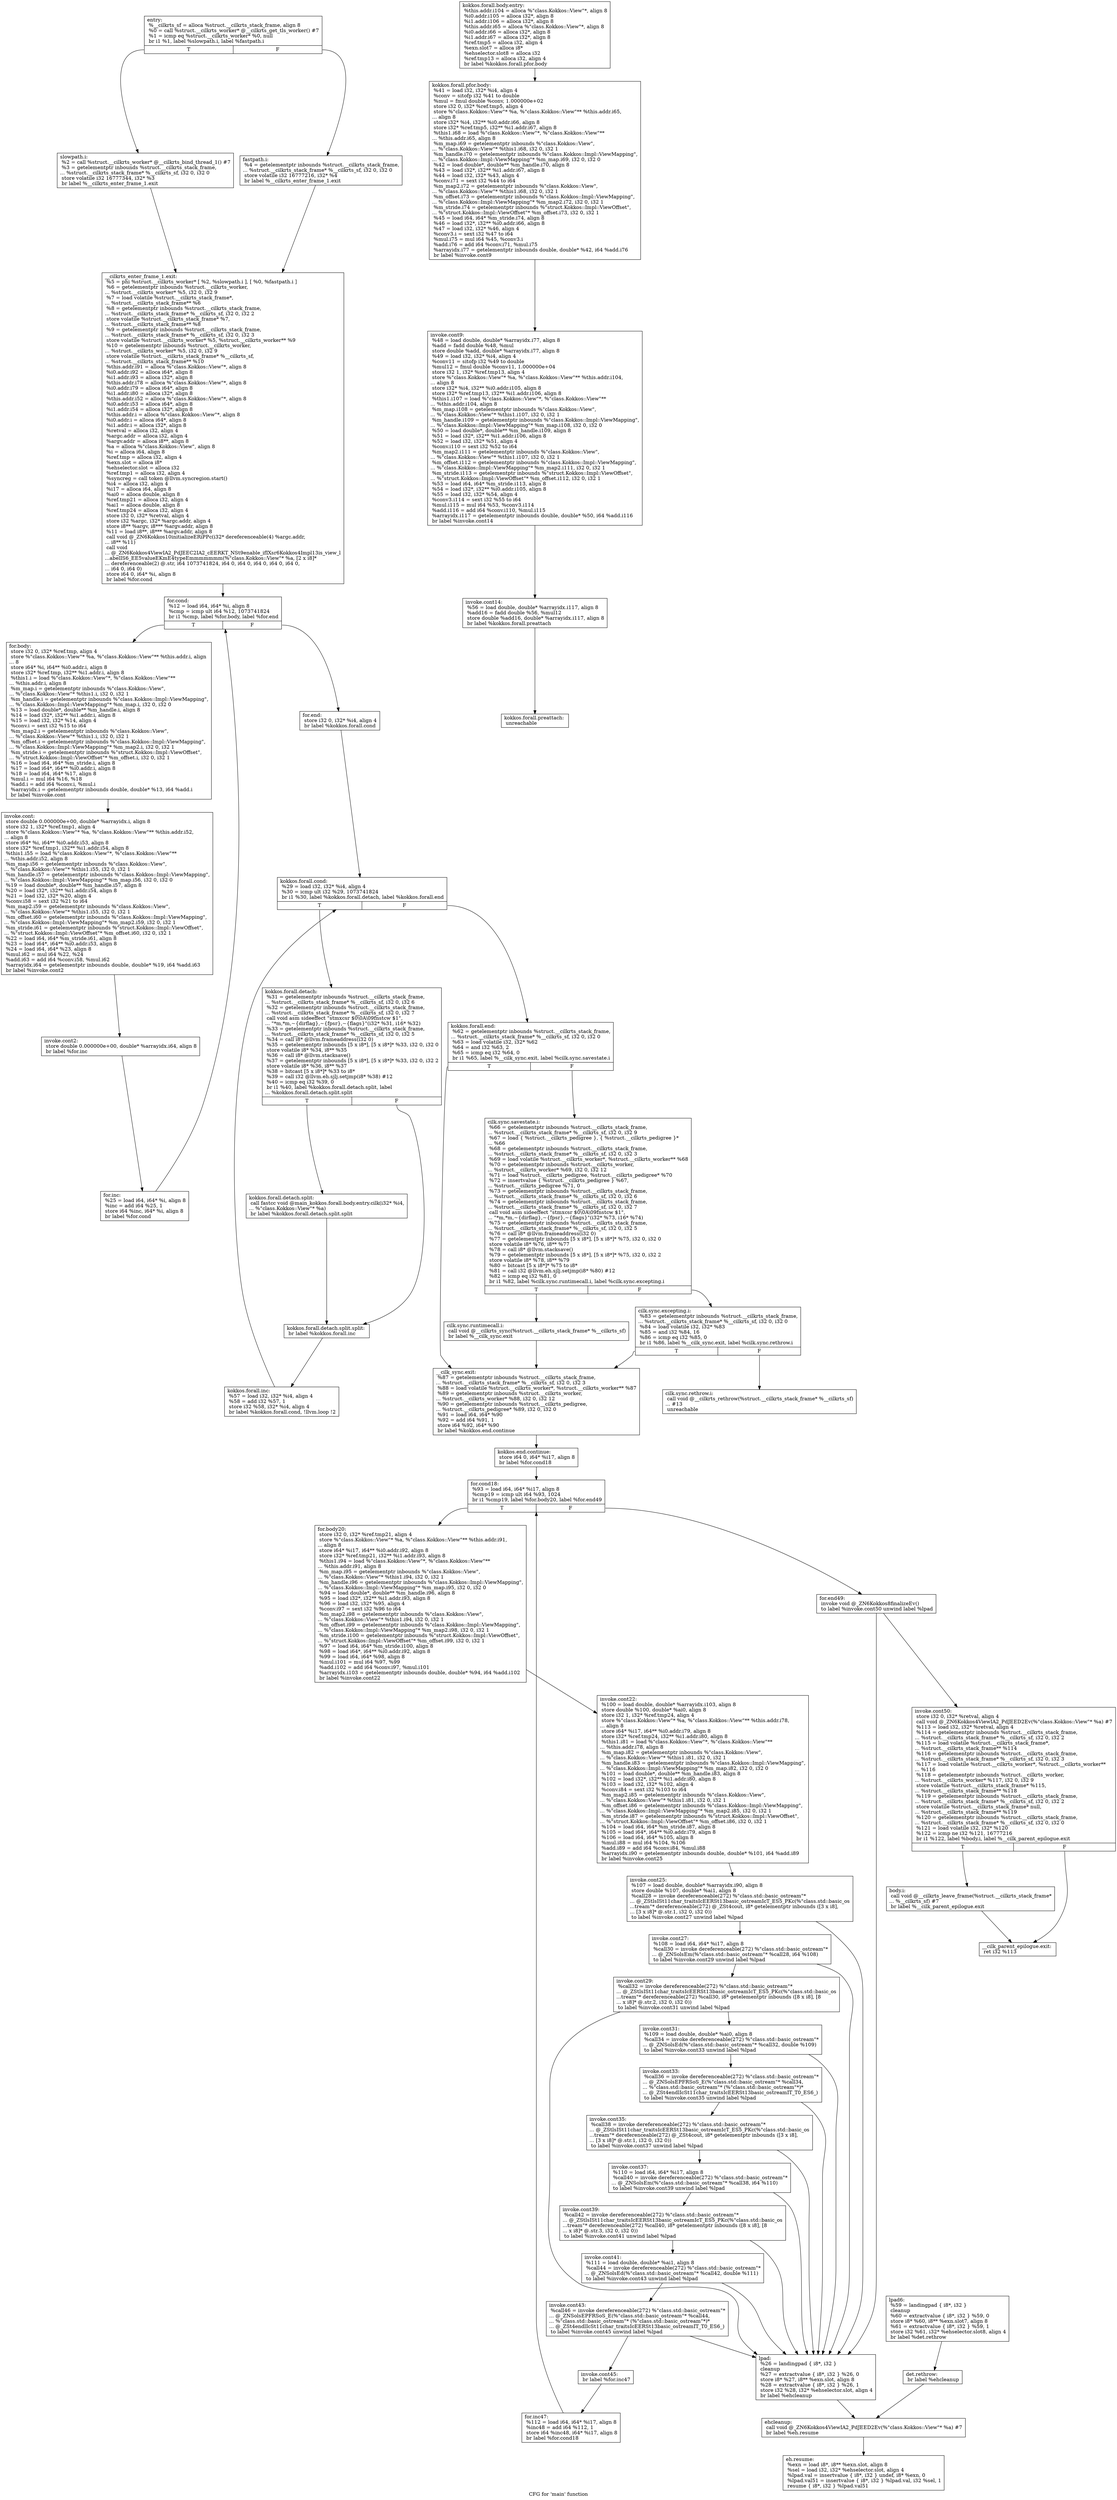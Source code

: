 digraph "CFG for 'main' function" {
	label="CFG for 'main' function";

	Node0x577a320 [shape=record,label="{entry:\l  %__cilkrts_sf = alloca %struct.__cilkrts_stack_frame, align 8\l  %0 = call %struct.__cilkrts_worker* @__cilkrts_get_tls_worker() #7\l  %1 = icmp eq %struct.__cilkrts_worker* %0, null\l  br i1 %1, label %slowpath.i, label %fastpath.i\l|{<s0>T|<s1>F}}"];
	Node0x577a320:s0 -> Node0x577a780;
	Node0x577a320:s1 -> Node0x577a830;
	Node0x577a780 [shape=record,label="{slowpath.i:                                       \l  %2 = call %struct.__cilkrts_worker* @__cilkrts_bind_thread_1() #7\l  %3 = getelementptr inbounds %struct.__cilkrts_stack_frame,\l... %struct.__cilkrts_stack_frame* %__cilkrts_sf, i32 0, i32 0\l  store volatile i32 16777344, i32* %3\l  br label %__cilkrts_enter_frame_1.exit\l}"];
	Node0x577a780 -> Node0x577ad40;
	Node0x577a830 [shape=record,label="{fastpath.i:                                       \l  %4 = getelementptr inbounds %struct.__cilkrts_stack_frame,\l... %struct.__cilkrts_stack_frame* %__cilkrts_sf, i32 0, i32 0\l  store volatile i32 16777216, i32* %4\l  br label %__cilkrts_enter_frame_1.exit\l}"];
	Node0x577a830 -> Node0x577ad40;
	Node0x577ad40 [shape=record,label="{__cilkrts_enter_frame_1.exit:                     \l  %5 = phi %struct.__cilkrts_worker* [ %2, %slowpath.i ], [ %0, %fastpath.i ]\l  %6 = getelementptr inbounds %struct.__cilkrts_worker,\l... %struct.__cilkrts_worker* %5, i32 0, i32 9\l  %7 = load volatile %struct.__cilkrts_stack_frame*,\l... %struct.__cilkrts_stack_frame** %6\l  %8 = getelementptr inbounds %struct.__cilkrts_stack_frame,\l... %struct.__cilkrts_stack_frame* %__cilkrts_sf, i32 0, i32 2\l  store volatile %struct.__cilkrts_stack_frame* %7,\l... %struct.__cilkrts_stack_frame** %8\l  %9 = getelementptr inbounds %struct.__cilkrts_stack_frame,\l... %struct.__cilkrts_stack_frame* %__cilkrts_sf, i32 0, i32 3\l  store volatile %struct.__cilkrts_worker* %5, %struct.__cilkrts_worker** %9\l  %10 = getelementptr inbounds %struct.__cilkrts_worker,\l... %struct.__cilkrts_worker* %5, i32 0, i32 9\l  store volatile %struct.__cilkrts_stack_frame* %__cilkrts_sf,\l... %struct.__cilkrts_stack_frame** %10\l  %this.addr.i91 = alloca %\"class.Kokkos::View\"*, align 8\l  %i0.addr.i92 = alloca i64*, align 8\l  %i1.addr.i93 = alloca i32*, align 8\l  %this.addr.i78 = alloca %\"class.Kokkos::View\"*, align 8\l  %i0.addr.i79 = alloca i64*, align 8\l  %i1.addr.i80 = alloca i32*, align 8\l  %this.addr.i52 = alloca %\"class.Kokkos::View\"*, align 8\l  %i0.addr.i53 = alloca i64*, align 8\l  %i1.addr.i54 = alloca i32*, align 8\l  %this.addr.i = alloca %\"class.Kokkos::View\"*, align 8\l  %i0.addr.i = alloca i64*, align 8\l  %i1.addr.i = alloca i32*, align 8\l  %retval = alloca i32, align 4\l  %argc.addr = alloca i32, align 4\l  %argv.addr = alloca i8**, align 8\l  %a = alloca %\"class.Kokkos::View\", align 8\l  %i = alloca i64, align 8\l  %ref.tmp = alloca i32, align 4\l  %exn.slot = alloca i8*\l  %ehselector.slot = alloca i32\l  %ref.tmp1 = alloca i32, align 4\l  %syncreg = call token @llvm.syncregion.start()\l  %i4 = alloca i32, align 4\l  %i17 = alloca i64, align 8\l  %ai0 = alloca double, align 8\l  %ref.tmp21 = alloca i32, align 4\l  %ai1 = alloca double, align 8\l  %ref.tmp24 = alloca i32, align 4\l  store i32 0, i32* %retval, align 4\l  store i32 %argc, i32* %argc.addr, align 4\l  store i8** %argv, i8*** %argv.addr, align 8\l  %11 = load i8**, i8*** %argv.addr, align 8\l  call void @_ZN6Kokkos10initializeERiPPc(i32* dereferenceable(4) %argc.addr,\l... i8** %11)\l  call void\l... @_ZN6Kokkos4ViewIA2_PdJEEC2IA2_cEERKT_NSt9enable_ifIXsr6Kokkos4Impl13is_view_l\l...abelIS6_EE5valueEKmE4typeEmmmmmmm(%\"class.Kokkos::View\"* %a, [2 x i8]*\l... dereferenceable(2) @.str, i64 1073741824, i64 0, i64 0, i64 0, i64 0, i64 0,\l... i64 0, i64 0)\l  store i64 0, i64* %i, align 8\l  br label %for.cond\l}"];
	Node0x577ad40 -> Node0x577d560;
	Node0x577d560 [shape=record,label="{for.cond:                                         \l  %12 = load i64, i64* %i, align 8\l  %cmp = icmp ult i64 %12, 1073741824\l  br i1 %cmp, label %for.body, label %for.end\l|{<s0>T|<s1>F}}"];
	Node0x577d560:s0 -> Node0x577d950;
	Node0x577d560:s1 -> Node0x577da00;
	Node0x577d950 [shape=record,label="{for.body:                                         \l  store i32 0, i32* %ref.tmp, align 4\l  store %\"class.Kokkos::View\"* %a, %\"class.Kokkos::View\"** %this.addr.i, align\l... 8\l  store i64* %i, i64** %i0.addr.i, align 8\l  store i32* %ref.tmp, i32** %i1.addr.i, align 8\l  %this1.i = load %\"class.Kokkos::View\"*, %\"class.Kokkos::View\"**\l... %this.addr.i, align 8\l  %m_map.i = getelementptr inbounds %\"class.Kokkos::View\",\l... %\"class.Kokkos::View\"* %this1.i, i32 0, i32 1\l  %m_handle.i = getelementptr inbounds %\"class.Kokkos::Impl::ViewMapping\",\l... %\"class.Kokkos::Impl::ViewMapping\"* %m_map.i, i32 0, i32 0\l  %13 = load double*, double** %m_handle.i, align 8\l  %14 = load i32*, i32** %i1.addr.i, align 8\l  %15 = load i32, i32* %14, align 4\l  %conv.i = sext i32 %15 to i64\l  %m_map2.i = getelementptr inbounds %\"class.Kokkos::View\",\l... %\"class.Kokkos::View\"* %this1.i, i32 0, i32 1\l  %m_offset.i = getelementptr inbounds %\"class.Kokkos::Impl::ViewMapping\",\l... %\"class.Kokkos::Impl::ViewMapping\"* %m_map2.i, i32 0, i32 1\l  %m_stride.i = getelementptr inbounds %\"struct.Kokkos::Impl::ViewOffset\",\l... %\"struct.Kokkos::Impl::ViewOffset\"* %m_offset.i, i32 0, i32 1\l  %16 = load i64, i64* %m_stride.i, align 8\l  %17 = load i64*, i64** %i0.addr.i, align 8\l  %18 = load i64, i64* %17, align 8\l  %mul.i = mul i64 %16, %18\l  %add.i = add i64 %conv.i, %mul.i\l  %arrayidx.i = getelementptr inbounds double, double* %13, i64 %add.i\l  br label %invoke.cont\l}"];
	Node0x577d950 -> Node0x577c630;
	Node0x577c630 [shape=record,label="{invoke.cont:                                      \l  store double 0.000000e+00, double* %arrayidx.i, align 8\l  store i32 1, i32* %ref.tmp1, align 4\l  store %\"class.Kokkos::View\"* %a, %\"class.Kokkos::View\"** %this.addr.i52,\l... align 8\l  store i64* %i, i64** %i0.addr.i53, align 8\l  store i32* %ref.tmp1, i32** %i1.addr.i54, align 8\l  %this1.i55 = load %\"class.Kokkos::View\"*, %\"class.Kokkos::View\"**\l... %this.addr.i52, align 8\l  %m_map.i56 = getelementptr inbounds %\"class.Kokkos::View\",\l... %\"class.Kokkos::View\"* %this1.i55, i32 0, i32 1\l  %m_handle.i57 = getelementptr inbounds %\"class.Kokkos::Impl::ViewMapping\",\l... %\"class.Kokkos::Impl::ViewMapping\"* %m_map.i56, i32 0, i32 0\l  %19 = load double*, double** %m_handle.i57, align 8\l  %20 = load i32*, i32** %i1.addr.i54, align 8\l  %21 = load i32, i32* %20, align 4\l  %conv.i58 = sext i32 %21 to i64\l  %m_map2.i59 = getelementptr inbounds %\"class.Kokkos::View\",\l... %\"class.Kokkos::View\"* %this1.i55, i32 0, i32 1\l  %m_offset.i60 = getelementptr inbounds %\"class.Kokkos::Impl::ViewMapping\",\l... %\"class.Kokkos::Impl::ViewMapping\"* %m_map2.i59, i32 0, i32 1\l  %m_stride.i61 = getelementptr inbounds %\"struct.Kokkos::Impl::ViewOffset\",\l... %\"struct.Kokkos::Impl::ViewOffset\"* %m_offset.i60, i32 0, i32 1\l  %22 = load i64, i64* %m_stride.i61, align 8\l  %23 = load i64*, i64** %i0.addr.i53, align 8\l  %24 = load i64, i64* %23, align 8\l  %mul.i62 = mul i64 %22, %24\l  %add.i63 = add i64 %conv.i58, %mul.i62\l  %arrayidx.i64 = getelementptr inbounds double, double* %19, i64 %add.i63\l  br label %invoke.cont2\l}"];
	Node0x577c630 -> Node0x5780080;
	Node0x5780080 [shape=record,label="{invoke.cont2:                                     \l  store double 0.000000e+00, double* %arrayidx.i64, align 8\l  br label %for.inc\l}"];
	Node0x5780080 -> Node0x5780240;
	Node0x5780240 [shape=record,label="{for.inc:                                          \l  %25 = load i64, i64* %i, align 8\l  %inc = add i64 %25, 1\l  store i64 %inc, i64* %i, align 8\l  br label %for.cond\l}"];
	Node0x5780240 -> Node0x577d560;
	Node0x57804b0 [shape=record,label="{lpad:                                             \l  %26 = landingpad \{ i8*, i32 \}\l          cleanup\l  %27 = extractvalue \{ i8*, i32 \} %26, 0\l  store i8* %27, i8** %exn.slot, align 8\l  %28 = extractvalue \{ i8*, i32 \} %26, 1\l  store i32 %28, i32* %ehselector.slot, align 4\l  br label %ehcleanup\l}"];
	Node0x57804b0 -> Node0x57807f0;
	Node0x577da00 [shape=record,label="{for.end:                                          \l  store i32 0, i32* %i4, align 4\l  br label %kokkos.forall.cond\l}"];
	Node0x577da00 -> Node0x5780980;
	Node0x5780980 [shape=record,label="{kokkos.forall.cond:                               \l  %29 = load i32, i32* %i4, align 4\l  %30 = icmp ult i32 %29, 1073741824\l  br i1 %30, label %kokkos.forall.detach, label %kokkos.forall.end\l|{<s0>T|<s1>F}}"];
	Node0x5780980:s0 -> Node0x577bf70;
	Node0x5780980:s1 -> Node0x577c050;
	Node0x577bf70 [shape=record,label="{kokkos.forall.detach:                             \l  %31 = getelementptr inbounds %struct.__cilkrts_stack_frame,\l... %struct.__cilkrts_stack_frame* %__cilkrts_sf, i32 0, i32 6\l  %32 = getelementptr inbounds %struct.__cilkrts_stack_frame,\l... %struct.__cilkrts_stack_frame* %__cilkrts_sf, i32 0, i32 7\l  call void asm sideeffect \"stmxcsr $0\\0A\\09fnstcw $1\",\l... \"*m,*m,~\{dirflag\},~\{fpsr\},~\{flags\}\"(i32* %31, i16* %32)\l  %33 = getelementptr inbounds %struct.__cilkrts_stack_frame,\l... %struct.__cilkrts_stack_frame* %__cilkrts_sf, i32 0, i32 5\l  %34 = call i8* @llvm.frameaddress(i32 0)\l  %35 = getelementptr inbounds [5 x i8*], [5 x i8*]* %33, i32 0, i32 0\l  store volatile i8* %34, i8** %35\l  %36 = call i8* @llvm.stacksave()\l  %37 = getelementptr inbounds [5 x i8*], [5 x i8*]* %33, i32 0, i32 2\l  store volatile i8* %36, i8** %37\l  %38 = bitcast [5 x i8*]* %33 to i8*\l  %39 = call i32 @llvm.eh.sjlj.setjmp(i8* %38) #12\l  %40 = icmp eq i32 %39, 0\l  br i1 %40, label %kokkos.forall.detach.split, label\l... %kokkos.forall.detach.split.split\l|{<s0>T|<s1>F}}"];
	Node0x577bf70:s0 -> Node0x5782750;
	Node0x577bf70:s1 -> Node0x5782870;
	Node0x5782750 [shape=record,label="{kokkos.forall.detach.split:                       \l  call fastcc void @main_kokkos.forall.body.entry.cilk(i32* %i4,\l... %\"class.Kokkos::View\"* %a)\l  br label %kokkos.forall.detach.split.split\l}"];
	Node0x5782750 -> Node0x5782870;
	Node0x5782870 [shape=record,label="{kokkos.forall.detach.split.split:                 \l  br label %kokkos.forall.inc\l}"];
	Node0x5782870 -> Node0x5782c90;
	Node0x5782d40 [shape=record,label="{kokkos.forall.body.entry:                         \l  %this.addr.i104 = alloca %\"class.Kokkos::View\"*, align 8\l  %i0.addr.i105 = alloca i32*, align 8\l  %i1.addr.i106 = alloca i32*, align 8\l  %this.addr.i65 = alloca %\"class.Kokkos::View\"*, align 8\l  %i0.addr.i66 = alloca i32*, align 8\l  %i1.addr.i67 = alloca i32*, align 8\l  %ref.tmp5 = alloca i32, align 4\l  %exn.slot7 = alloca i8*\l  %ehselector.slot8 = alloca i32\l  %ref.tmp13 = alloca i32, align 4\l  br label %kokkos.forall.pfor.body\l}"];
	Node0x5782d40 -> Node0x57833a0;
	Node0x57833a0 [shape=record,label="{kokkos.forall.pfor.body:                          \l  %41 = load i32, i32* %i4, align 4\l  %conv = sitofp i32 %41 to double\l  %mul = fmul double %conv, 1.000000e+02\l  store i32 0, i32* %ref.tmp5, align 4\l  store %\"class.Kokkos::View\"* %a, %\"class.Kokkos::View\"** %this.addr.i65,\l... align 8\l  store i32* %i4, i32** %i0.addr.i66, align 8\l  store i32* %ref.tmp5, i32** %i1.addr.i67, align 8\l  %this1.i68 = load %\"class.Kokkos::View\"*, %\"class.Kokkos::View\"**\l... %this.addr.i65, align 8\l  %m_map.i69 = getelementptr inbounds %\"class.Kokkos::View\",\l... %\"class.Kokkos::View\"* %this1.i68, i32 0, i32 1\l  %m_handle.i70 = getelementptr inbounds %\"class.Kokkos::Impl::ViewMapping\",\l... %\"class.Kokkos::Impl::ViewMapping\"* %m_map.i69, i32 0, i32 0\l  %42 = load double*, double** %m_handle.i70, align 8\l  %43 = load i32*, i32** %i1.addr.i67, align 8\l  %44 = load i32, i32* %43, align 4\l  %conv.i71 = sext i32 %44 to i64\l  %m_map2.i72 = getelementptr inbounds %\"class.Kokkos::View\",\l... %\"class.Kokkos::View\"* %this1.i68, i32 0, i32 1\l  %m_offset.i73 = getelementptr inbounds %\"class.Kokkos::Impl::ViewMapping\",\l... %\"class.Kokkos::Impl::ViewMapping\"* %m_map2.i72, i32 0, i32 1\l  %m_stride.i74 = getelementptr inbounds %\"struct.Kokkos::Impl::ViewOffset\",\l... %\"struct.Kokkos::Impl::ViewOffset\"* %m_offset.i73, i32 0, i32 1\l  %45 = load i64, i64* %m_stride.i74, align 8\l  %46 = load i32*, i32** %i0.addr.i66, align 8\l  %47 = load i32, i32* %46, align 4\l  %conv3.i = sext i32 %47 to i64\l  %mul.i75 = mul i64 %45, %conv3.i\l  %add.i76 = add i64 %conv.i71, %mul.i75\l  %arrayidx.i77 = getelementptr inbounds double, double* %42, i64 %add.i76\l  br label %invoke.cont9\l}"];
	Node0x57833a0 -> Node0x5784170;
	Node0x5784170 [shape=record,label="{invoke.cont9:                                     \l  %48 = load double, double* %arrayidx.i77, align 8\l  %add = fadd double %48, %mul\l  store double %add, double* %arrayidx.i77, align 8\l  %49 = load i32, i32* %i4, align 4\l  %conv11 = sitofp i32 %49 to double\l  %mul12 = fmul double %conv11, 1.000000e+04\l  store i32 1, i32* %ref.tmp13, align 4\l  store %\"class.Kokkos::View\"* %a, %\"class.Kokkos::View\"** %this.addr.i104,\l... align 8\l  store i32* %i4, i32** %i0.addr.i105, align 8\l  store i32* %ref.tmp13, i32** %i1.addr.i106, align 8\l  %this1.i107 = load %\"class.Kokkos::View\"*, %\"class.Kokkos::View\"**\l... %this.addr.i104, align 8\l  %m_map.i108 = getelementptr inbounds %\"class.Kokkos::View\",\l... %\"class.Kokkos::View\"* %this1.i107, i32 0, i32 1\l  %m_handle.i109 = getelementptr inbounds %\"class.Kokkos::Impl::ViewMapping\",\l... %\"class.Kokkos::Impl::ViewMapping\"* %m_map.i108, i32 0, i32 0\l  %50 = load double*, double** %m_handle.i109, align 8\l  %51 = load i32*, i32** %i1.addr.i106, align 8\l  %52 = load i32, i32* %51, align 4\l  %conv.i110 = sext i32 %52 to i64\l  %m_map2.i111 = getelementptr inbounds %\"class.Kokkos::View\",\l... %\"class.Kokkos::View\"* %this1.i107, i32 0, i32 1\l  %m_offset.i112 = getelementptr inbounds %\"class.Kokkos::Impl::ViewMapping\",\l... %\"class.Kokkos::Impl::ViewMapping\"* %m_map2.i111, i32 0, i32 1\l  %m_stride.i113 = getelementptr inbounds %\"struct.Kokkos::Impl::ViewOffset\",\l... %\"struct.Kokkos::Impl::ViewOffset\"* %m_offset.i112, i32 0, i32 1\l  %53 = load i64, i64* %m_stride.i113, align 8\l  %54 = load i32*, i32** %i0.addr.i105, align 8\l  %55 = load i32, i32* %54, align 4\l  %conv3.i114 = sext i32 %55 to i64\l  %mul.i115 = mul i64 %53, %conv3.i114\l  %add.i116 = add i64 %conv.i110, %mul.i115\l  %arrayidx.i117 = getelementptr inbounds double, double* %50, i64 %add.i116\l  br label %invoke.cont14\l}"];
	Node0x5784170 -> Node0x5785740;
	Node0x5785740 [shape=record,label="{invoke.cont14:                                    \l  %56 = load double, double* %arrayidx.i117, align 8\l  %add16 = fadd double %56, %mul12\l  store double %add16, double* %arrayidx.i117, align 8\l  br label %kokkos.forall.preattach\l}"];
	Node0x5785740 -> Node0x57859c0;
	Node0x57859c0 [shape=record,label="{kokkos.forall.preattach:                          \l  unreachable\l}"];
	Node0x5782c90 [shape=record,label="{kokkos.forall.inc:                                \l  %57 = load i32, i32* %i4, align 4\l  %58 = add i32 %57, 1\l  store i32 %58, i32* %i4, align 4\l  br label %kokkos.forall.cond, !llvm.loop !2\l}"];
	Node0x5782c90 -> Node0x5780980;
	Node0x5786da0 [shape=record,label="{lpad6:                                            \l  %59 = landingpad \{ i8*, i32 \}\l          cleanup\l  %60 = extractvalue \{ i8*, i32 \} %59, 0\l  store i8* %60, i8** %exn.slot7, align 8\l  %61 = extractvalue \{ i8*, i32 \} %59, 1\l  store i32 %61, i32* %ehselector.slot8, align 4\l  br label %det.rethrow\l}"];
	Node0x5786da0 -> Node0x57870a0;
	Node0x57870a0 [shape=record,label="{det.rethrow:                                      \l  br label %ehcleanup\l}"];
	Node0x57870a0 -> Node0x57807f0;
	Node0x577c050 [shape=record,label="{kokkos.forall.end:                                \l  %62 = getelementptr inbounds %struct.__cilkrts_stack_frame,\l... %struct.__cilkrts_stack_frame* %__cilkrts_sf, i32 0, i32 0\l  %63 = load volatile i32, i32* %62\l  %64 = and i32 %63, 2\l  %65 = icmp eq i32 %64, 0\l  br i1 %65, label %__cilk_sync.exit, label %cilk.sync.savestate.i\l|{<s0>T|<s1>F}}"];
	Node0x577c050:s0 -> Node0x577c3f0;
	Node0x577c050:s1 -> Node0x577c4d0;
	Node0x577c4d0 [shape=record,label="{cilk.sync.savestate.i:                            \l  %66 = getelementptr inbounds %struct.__cilkrts_stack_frame,\l... %struct.__cilkrts_stack_frame* %__cilkrts_sf, i32 0, i32 9\l  %67 = load \{ %struct.__cilkrts_pedigree \}, \{ %struct.__cilkrts_pedigree \}*\l... %66\l  %68 = getelementptr inbounds %struct.__cilkrts_stack_frame,\l... %struct.__cilkrts_stack_frame* %__cilkrts_sf, i32 0, i32 3\l  %69 = load volatile %struct.__cilkrts_worker*, %struct.__cilkrts_worker** %68\l  %70 = getelementptr inbounds %struct.__cilkrts_worker,\l... %struct.__cilkrts_worker* %69, i32 0, i32 12\l  %71 = load %struct.__cilkrts_pedigree, %struct.__cilkrts_pedigree* %70\l  %72 = insertvalue \{ %struct.__cilkrts_pedigree \} %67,\l... %struct.__cilkrts_pedigree %71, 0\l  %73 = getelementptr inbounds %struct.__cilkrts_stack_frame,\l... %struct.__cilkrts_stack_frame* %__cilkrts_sf, i32 0, i32 6\l  %74 = getelementptr inbounds %struct.__cilkrts_stack_frame,\l... %struct.__cilkrts_stack_frame* %__cilkrts_sf, i32 0, i32 7\l  call void asm sideeffect \"stmxcsr $0\\0A\\09fnstcw $1\",\l... \"*m,*m,~\{dirflag\},~\{fpsr\},~\{flags\}\"(i32* %73, i16* %74)\l  %75 = getelementptr inbounds %struct.__cilkrts_stack_frame,\l... %struct.__cilkrts_stack_frame* %__cilkrts_sf, i32 0, i32 5\l  %76 = call i8* @llvm.frameaddress(i32 0)\l  %77 = getelementptr inbounds [5 x i8*], [5 x i8*]* %75, i32 0, i32 0\l  store volatile i8* %76, i8** %77\l  %78 = call i8* @llvm.stacksave()\l  %79 = getelementptr inbounds [5 x i8*], [5 x i8*]* %75, i32 0, i32 2\l  store volatile i8* %78, i8** %79\l  %80 = bitcast [5 x i8*]* %75 to i8*\l  %81 = call i32 @llvm.eh.sjlj.setjmp(i8* %80) #12\l  %82 = icmp eq i32 %81, 0\l  br i1 %82, label %cilk.sync.runtimecall.i, label %cilk.sync.excepting.i\l|{<s0>T|<s1>F}}"];
	Node0x577c4d0:s0 -> Node0x5788520;
	Node0x577c4d0:s1 -> Node0x57885d0;
	Node0x5788520 [shape=record,label="{cilk.sync.runtimecall.i:                          \l  call void @__cilkrts_sync(%struct.__cilkrts_stack_frame* %__cilkrts_sf)\l  br label %__cilk_sync.exit\l}"];
	Node0x5788520 -> Node0x577c3f0;
	Node0x57885d0 [shape=record,label="{cilk.sync.excepting.i:                            \l  %83 = getelementptr inbounds %struct.__cilkrts_stack_frame,\l... %struct.__cilkrts_stack_frame* %__cilkrts_sf, i32 0, i32 0\l  %84 = load volatile i32, i32* %83\l  %85 = and i32 %84, 16\l  %86 = icmp eq i32 %85, 0\l  br i1 %86, label %__cilk_sync.exit, label %cilk.sync.rethrow.i\l|{<s0>T|<s1>F}}"];
	Node0x57885d0:s0 -> Node0x577c3f0;
	Node0x57885d0:s1 -> Node0x5788a50;
	Node0x5788a50 [shape=record,label="{cilk.sync.rethrow.i:                              \l  call void @__cilkrts_rethrow(%struct.__cilkrts_stack_frame* %__cilkrts_sf)\l... #13\l  unreachable\l}"];
	Node0x577c3f0 [shape=record,label="{__cilk_sync.exit:                                 \l  %87 = getelementptr inbounds %struct.__cilkrts_stack_frame,\l... %struct.__cilkrts_stack_frame* %__cilkrts_sf, i32 0, i32 3\l  %88 = load volatile %struct.__cilkrts_worker*, %struct.__cilkrts_worker** %87\l  %89 = getelementptr inbounds %struct.__cilkrts_worker,\l... %struct.__cilkrts_worker* %88, i32 0, i32 12\l  %90 = getelementptr inbounds %struct.__cilkrts_pedigree,\l... %struct.__cilkrts_pedigree* %89, i32 0, i32 0\l  %91 = load i64, i64* %90\l  %92 = add i64 %91, 1\l  store i64 %92, i64* %90\l  br label %kokkos.end.continue\l}"];
	Node0x577c3f0 -> Node0x5789090;
	Node0x5789090 [shape=record,label="{kokkos.end.continue:                              \l  store i64 0, i64* %i17, align 8\l  br label %for.cond18\l}"];
	Node0x5789090 -> Node0x5789250;
	Node0x5789250 [shape=record,label="{for.cond18:                                       \l  %93 = load i64, i64* %i17, align 8\l  %cmp19 = icmp ult i64 %93, 1024\l  br i1 %cmp19, label %for.body20, label %for.end49\l|{<s0>T|<s1>F}}"];
	Node0x5789250:s0 -> Node0x5789370;
	Node0x5789250:s1 -> Node0x5789450;
	Node0x5789370 [shape=record,label="{for.body20:                                       \l  store i32 0, i32* %ref.tmp21, align 4\l  store %\"class.Kokkos::View\"* %a, %\"class.Kokkos::View\"** %this.addr.i91,\l... align 8\l  store i64* %i17, i64** %i0.addr.i92, align 8\l  store i32* %ref.tmp21, i32** %i1.addr.i93, align 8\l  %this1.i94 = load %\"class.Kokkos::View\"*, %\"class.Kokkos::View\"**\l... %this.addr.i91, align 8\l  %m_map.i95 = getelementptr inbounds %\"class.Kokkos::View\",\l... %\"class.Kokkos::View\"* %this1.i94, i32 0, i32 1\l  %m_handle.i96 = getelementptr inbounds %\"class.Kokkos::Impl::ViewMapping\",\l... %\"class.Kokkos::Impl::ViewMapping\"* %m_map.i95, i32 0, i32 0\l  %94 = load double*, double** %m_handle.i96, align 8\l  %95 = load i32*, i32** %i1.addr.i93, align 8\l  %96 = load i32, i32* %95, align 4\l  %conv.i97 = sext i32 %96 to i64\l  %m_map2.i98 = getelementptr inbounds %\"class.Kokkos::View\",\l... %\"class.Kokkos::View\"* %this1.i94, i32 0, i32 1\l  %m_offset.i99 = getelementptr inbounds %\"class.Kokkos::Impl::ViewMapping\",\l... %\"class.Kokkos::Impl::ViewMapping\"* %m_map2.i98, i32 0, i32 1\l  %m_stride.i100 = getelementptr inbounds %\"struct.Kokkos::Impl::ViewOffset\",\l... %\"struct.Kokkos::Impl::ViewOffset\"* %m_offset.i99, i32 0, i32 1\l  %97 = load i64, i64* %m_stride.i100, align 8\l  %98 = load i64*, i64** %i0.addr.i92, align 8\l  %99 = load i64, i64* %98, align 8\l  %mul.i101 = mul i64 %97, %99\l  %add.i102 = add i64 %conv.i97, %mul.i101\l  %arrayidx.i103 = getelementptr inbounds double, double* %94, i64 %add.i102\l  br label %invoke.cont22\l}"];
	Node0x5789370 -> Node0x578a0c0;
	Node0x578a0c0 [shape=record,label="{invoke.cont22:                                    \l  %100 = load double, double* %arrayidx.i103, align 8\l  store double %100, double* %ai0, align 8\l  store i32 1, i32* %ref.tmp24, align 4\l  store %\"class.Kokkos::View\"* %a, %\"class.Kokkos::View\"** %this.addr.i78,\l... align 8\l  store i64* %i17, i64** %i0.addr.i79, align 8\l  store i32* %ref.tmp24, i32** %i1.addr.i80, align 8\l  %this1.i81 = load %\"class.Kokkos::View\"*, %\"class.Kokkos::View\"**\l... %this.addr.i78, align 8\l  %m_map.i82 = getelementptr inbounds %\"class.Kokkos::View\",\l... %\"class.Kokkos::View\"* %this1.i81, i32 0, i32 1\l  %m_handle.i83 = getelementptr inbounds %\"class.Kokkos::Impl::ViewMapping\",\l... %\"class.Kokkos::Impl::ViewMapping\"* %m_map.i82, i32 0, i32 0\l  %101 = load double*, double** %m_handle.i83, align 8\l  %102 = load i32*, i32** %i1.addr.i80, align 8\l  %103 = load i32, i32* %102, align 4\l  %conv.i84 = sext i32 %103 to i64\l  %m_map2.i85 = getelementptr inbounds %\"class.Kokkos::View\",\l... %\"class.Kokkos::View\"* %this1.i81, i32 0, i32 1\l  %m_offset.i86 = getelementptr inbounds %\"class.Kokkos::Impl::ViewMapping\",\l... %\"class.Kokkos::Impl::ViewMapping\"* %m_map2.i85, i32 0, i32 1\l  %m_stride.i87 = getelementptr inbounds %\"struct.Kokkos::Impl::ViewOffset\",\l... %\"struct.Kokkos::Impl::ViewOffset\"* %m_offset.i86, i32 0, i32 1\l  %104 = load i64, i64* %m_stride.i87, align 8\l  %105 = load i64*, i64** %i0.addr.i79, align 8\l  %106 = load i64, i64* %105, align 8\l  %mul.i88 = mul i64 %104, %106\l  %add.i89 = add i64 %conv.i84, %mul.i88\l  %arrayidx.i90 = getelementptr inbounds double, double* %101, i64 %add.i89\l  br label %invoke.cont25\l}"];
	Node0x578a0c0 -> Node0x578ada0;
	Node0x578ada0 [shape=record,label="{invoke.cont25:                                    \l  %107 = load double, double* %arrayidx.i90, align 8\l  store double %107, double* %ai1, align 8\l  %call28 = invoke dereferenceable(272) %\"class.std::basic_ostream\"*\l... @_ZStlsISt11char_traitsIcEERSt13basic_ostreamIcT_ES5_PKc(%\"class.std::basic_os\l...tream\"* dereferenceable(272) @_ZSt4cout, i8* getelementptr inbounds ([3 x i8],\l... [3 x i8]* @.str.1, i32 0, i32 0))\l          to label %invoke.cont27 unwind label %lpad\l}"];
	Node0x578ada0 -> Node0x578b0a0;
	Node0x578ada0 -> Node0x57804b0;
	Node0x578b0a0 [shape=record,label="{invoke.cont27:                                    \l  %108 = load i64, i64* %i17, align 8\l  %call30 = invoke dereferenceable(272) %\"class.std::basic_ostream\"*\l... @_ZNSolsEm(%\"class.std::basic_ostream\"* %call28, i64 %108)\l          to label %invoke.cont29 unwind label %lpad\l}"];
	Node0x578b0a0 -> Node0x578c4a0;
	Node0x578b0a0 -> Node0x57804b0;
	Node0x578c4a0 [shape=record,label="{invoke.cont29:                                    \l  %call32 = invoke dereferenceable(272) %\"class.std::basic_ostream\"*\l... @_ZStlsISt11char_traitsIcEERSt13basic_ostreamIcT_ES5_PKc(%\"class.std::basic_os\l...tream\"* dereferenceable(272) %call30, i8* getelementptr inbounds ([8 x i8], [8\l... x i8]* @.str.2, i32 0, i32 0))\l          to label %invoke.cont31 unwind label %lpad\l}"];
	Node0x578c4a0 -> Node0x578c8f0;
	Node0x578c4a0 -> Node0x57804b0;
	Node0x578c8f0 [shape=record,label="{invoke.cont31:                                    \l  %109 = load double, double* %ai0, align 8\l  %call34 = invoke dereferenceable(272) %\"class.std::basic_ostream\"*\l... @_ZNSolsEd(%\"class.std::basic_ostream\"* %call32, double %109)\l          to label %invoke.cont33 unwind label %lpad\l}"];
	Node0x578c8f0 -> Node0x5780a00;
	Node0x578c8f0 -> Node0x57804b0;
	Node0x5780a00 [shape=record,label="{invoke.cont33:                                    \l  %call36 = invoke dereferenceable(272) %\"class.std::basic_ostream\"*\l... @_ZNSolsEPFRSoS_E(%\"class.std::basic_ostream\"* %call34,\l... %\"class.std::basic_ostream\"* (%\"class.std::basic_ostream\"*)*\l... @_ZSt4endlIcSt11char_traitsIcEERSt13basic_ostreamIT_T0_ES6_)\l          to label %invoke.cont35 unwind label %lpad\l}"];
	Node0x5780a00 -> Node0x5780da0;
	Node0x5780a00 -> Node0x57804b0;
	Node0x5780da0 [shape=record,label="{invoke.cont35:                                    \l  %call38 = invoke dereferenceable(272) %\"class.std::basic_ostream\"*\l... @_ZStlsISt11char_traitsIcEERSt13basic_ostreamIcT_ES5_PKc(%\"class.std::basic_os\l...tream\"* dereferenceable(272) @_ZSt4cout, i8* getelementptr inbounds ([3 x i8],\l... [3 x i8]* @.str.1, i32 0, i32 0))\l          to label %invoke.cont37 unwind label %lpad\l}"];
	Node0x5780da0 -> Node0x57812a0;
	Node0x5780da0 -> Node0x57804b0;
	Node0x57812a0 [shape=record,label="{invoke.cont37:                                    \l  %110 = load i64, i64* %i17, align 8\l  %call40 = invoke dereferenceable(272) %\"class.std::basic_ostream\"*\l... @_ZNSolsEm(%\"class.std::basic_ostream\"* %call38, i64 %110)\l          to label %invoke.cont39 unwind label %lpad\l}"];
	Node0x57812a0 -> Node0x5781430;
	Node0x57812a0 -> Node0x57804b0;
	Node0x5781430 [shape=record,label="{invoke.cont39:                                    \l  %call42 = invoke dereferenceable(272) %\"class.std::basic_ostream\"*\l... @_ZStlsISt11char_traitsIcEERSt13basic_ostreamIcT_ES5_PKc(%\"class.std::basic_os\l...tream\"* dereferenceable(272) %call40, i8* getelementptr inbounds ([8 x i8], [8\l... x i8]* @.str.3, i32 0, i32 0))\l          to label %invoke.cont41 unwind label %lpad\l}"];
	Node0x5781430 -> Node0x57816d0;
	Node0x5781430 -> Node0x57804b0;
	Node0x57816d0 [shape=record,label="{invoke.cont41:                                    \l  %111 = load double, double* %ai1, align 8\l  %call44 = invoke dereferenceable(272) %\"class.std::basic_ostream\"*\l... @_ZNSolsEd(%\"class.std::basic_ostream\"* %call42, double %111)\l          to label %invoke.cont43 unwind label %lpad\l}"];
	Node0x57816d0 -> Node0x5781890;
	Node0x57816d0 -> Node0x57804b0;
	Node0x5781890 [shape=record,label="{invoke.cont43:                                    \l  %call46 = invoke dereferenceable(272) %\"class.std::basic_ostream\"*\l... @_ZNSolsEPFRSoS_E(%\"class.std::basic_ostream\"* %call44,\l... %\"class.std::basic_ostream\"* (%\"class.std::basic_ostream\"*)*\l... @_ZSt4endlIcSt11char_traitsIcEERSt13basic_ostreamIT_T0_ES6_)\l          to label %invoke.cont45 unwind label %lpad\l}"];
	Node0x5781890 -> Node0x578eb90;
	Node0x5781890 -> Node0x57804b0;
	Node0x578eb90 [shape=record,label="{invoke.cont45:                                    \l  br label %for.inc47\l}"];
	Node0x578eb90 -> Node0x578ed50;
	Node0x578ed50 [shape=record,label="{for.inc47:                                        \l  %112 = load i64, i64* %i17, align 8\l  %inc48 = add i64 %112, 1\l  store i64 %inc48, i64* %i17, align 8\l  br label %for.cond18\l}"];
	Node0x578ed50 -> Node0x5789250;
	Node0x5789450 [shape=record,label="{for.end49:                                        \l  invoke void @_ZN6Kokkos8finalizeEv()\l          to label %invoke.cont50 unwind label %lpad\l}"];
	Node0x5789450 -> Node0x578ef80;
	Node0x5789450 -> Node0x57804b0;
	Node0x578ef80 [shape=record,label="{invoke.cont50:                                    \l  store i32 0, i32* %retval, align 4\l  call void @_ZN6Kokkos4ViewIA2_PdJEED2Ev(%\"class.Kokkos::View\"* %a) #7\l  %113 = load i32, i32* %retval, align 4\l  %114 = getelementptr inbounds %struct.__cilkrts_stack_frame,\l... %struct.__cilkrts_stack_frame* %__cilkrts_sf, i32 0, i32 2\l  %115 = load volatile %struct.__cilkrts_stack_frame*,\l... %struct.__cilkrts_stack_frame** %114\l  %116 = getelementptr inbounds %struct.__cilkrts_stack_frame,\l... %struct.__cilkrts_stack_frame* %__cilkrts_sf, i32 0, i32 3\l  %117 = load volatile %struct.__cilkrts_worker*, %struct.__cilkrts_worker**\l... %116\l  %118 = getelementptr inbounds %struct.__cilkrts_worker,\l... %struct.__cilkrts_worker* %117, i32 0, i32 9\l  store volatile %struct.__cilkrts_stack_frame* %115,\l... %struct.__cilkrts_stack_frame** %118\l  %119 = getelementptr inbounds %struct.__cilkrts_stack_frame,\l... %struct.__cilkrts_stack_frame* %__cilkrts_sf, i32 0, i32 2\l  store volatile %struct.__cilkrts_stack_frame* null,\l... %struct.__cilkrts_stack_frame** %119\l  %120 = getelementptr inbounds %struct.__cilkrts_stack_frame,\l... %struct.__cilkrts_stack_frame* %__cilkrts_sf, i32 0, i32 0\l  %121 = load volatile i32, i32* %120\l  %122 = icmp ne i32 %121, 16777216\l  br i1 %122, label %body.i, label %__cilk_parent_epilogue.exit\l|{<s0>T|<s1>F}}"];
	Node0x578ef80:s0 -> Node0x578faf0;
	Node0x578ef80:s1 -> Node0x578fbc0;
	Node0x578faf0 [shape=record,label="{body.i:                                           \l  call void @__cilkrts_leave_frame(%struct.__cilkrts_stack_frame*\l... %__cilkrts_sf) #7\l  br label %__cilk_parent_epilogue.exit\l}"];
	Node0x578faf0 -> Node0x578fbc0;
	Node0x578fbc0 [shape=record,label="{__cilk_parent_epilogue.exit:                      \l  ret i32 %113\l}"];
	Node0x57807f0 [shape=record,label="{ehcleanup:                                        \l  call void @_ZN6Kokkos4ViewIA2_PdJEED2Ev(%\"class.Kokkos::View\"* %a) #7\l  br label %eh.resume\l}"];
	Node0x57807f0 -> Node0x57900e0;
	Node0x57900e0 [shape=record,label="{eh.resume:                                        \l  %exn = load i8*, i8** %exn.slot, align 8\l  %sel = load i32, i32* %ehselector.slot, align 4\l  %lpad.val = insertvalue \{ i8*, i32 \} undef, i8* %exn, 0\l  %lpad.val51 = insertvalue \{ i8*, i32 \} %lpad.val, i32 %sel, 1\l  resume \{ i8*, i32 \} %lpad.val51\l}"];
}
